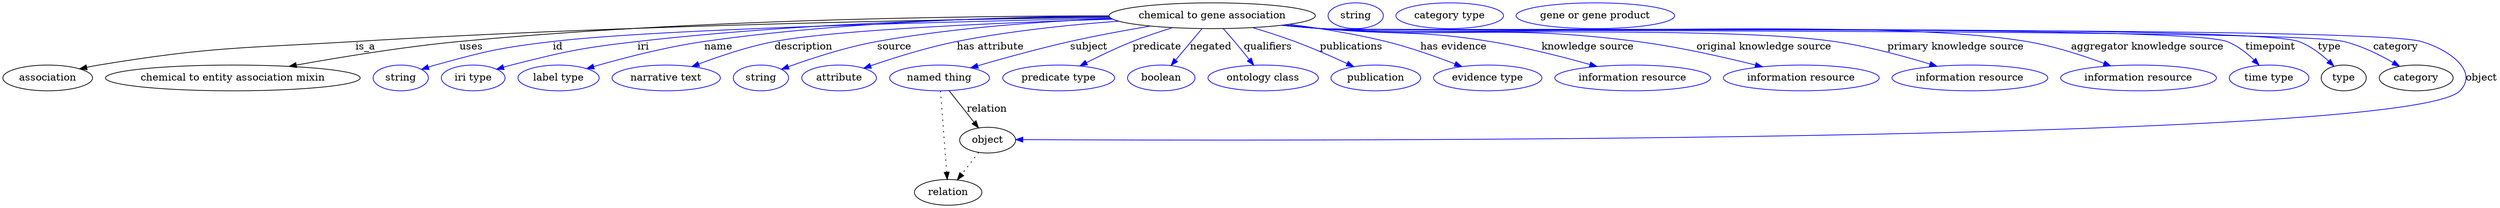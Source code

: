 digraph {
	graph [bb="0,0,3473.4,283"];
	node [label="\N"];
	"chemical to gene association"	[height=0.5,
		label="chemical to gene association",
		pos="1683.4,265",
		width=3.9899];
	association	[height=0.5,
		pos="62.394,178",
		width=1.7332];
	"chemical to gene association" -> association	[label=is_a,
		lp="505.39,221.5",
		pos="e,107.14,190.59 1540.6,262.7 1316.8,260.02 869.83,252.02 491.39,229 332.35,219.32 291.65,221.7 134.39,196 128.71,195.07 122.81,193.95 \
116.94,192.72"];
	"chemical to entity association mixin"	[height=0.5,
		pos="320.39,178",
		width=4.9287];
	"chemical to gene association" -> "chemical to entity association mixin"	[label=uses,
		lp="652.89,221.5",
		pos="e,398.94,194.2 1539.5,264.8 1337.4,264.65 957.98,259.7 636.39,229 559.11,221.62 472.02,207.4 408.87,196"];
	id	[color=blue,
		height=0.5,
		label=string,
		pos="554.39,178",
		width=1.0652];
	"chemical to gene association" -> id	[color=blue,
		label=id,
		lp="773.39,221.5",
		pos="e,583.37,190.01 1542.5,261.39 1323.7,256.86 912.24,246.34 766.39,229 692.56,220.22 674.06,215.79 602.39,196 599.28,195.14 596.08,\
194.18 592.89,193.17",
		style=solid];
	iri	[color=blue,
		height=0.5,
		label="iri type",
		pos="655.39,178",
		width=1.2277];
	"chemical to gene association" -> iri	[color=blue,
		label=iri,
		lp="891.39,221.5",
		pos="e,688.01,190.16 1539.8,263.87 1379.3,262.3 1112,255.41 883.39,229 804.77,219.91 785.11,215.46 708.39,196 704.97,195.13 701.43,194.16 \
697.9,193.14",
		style=solid];
	name	[color=blue,
		height=0.5,
		label="label type",
		pos="774.39,178",
		width=1.5707];
	"chemical to gene association" -> name	[color=blue,
		label=name,
		lp="995.39,221.5",
		pos="e,813.22,191.1 1544.6,260.28 1370.3,255.05 1081.3,244.42 975.39,229 922.58,221.31 863.44,205.73 823.07,193.99",
		style=solid];
	description	[color=blue,
		height=0.5,
		label="narrative text",
		pos="924.39,178",
		width=2.0943];
	"chemical to gene association" -> description	[color=blue,
		label=description,
		lp="1113.9,221.5",
		pos="e,960.1,193.99 1544.7,260.32 1393.1,255.54 1160.3,245.76 1073.4,229 1037.6,222.11 998.69,208.82 969.58,197.67",
		style=solid];
	source	[color=blue,
		height=0.5,
		label=string,
		pos="1056.4,178",
		width=1.0652];
	"chemical to gene association" -> source	[color=blue,
		label=source,
		lp="1240.4,221.5",
		pos="e,1084.8,190.21 1543,261.13 1449.7,257.35 1325,248.7 1216.4,229 1173.6,221.23 1126.2,205.48 1094.2,193.72",
		style=solid];
	"has attribute"	[color=blue,
		height=0.5,
		label=attribute,
		pos="1164.4,178",
		width=1.4443];
	"chemical to gene association" -> "has attribute"	[color=blue,
		label="has attribute",
		lp="1374.4,221.5",
		pos="e,1198.5,191.66 1552.7,257.42 1485,252.43 1401.2,243.8 1327.4,229 1286.2,220.75 1240.6,206.29 1208.2,195.04",
		style=solid];
	subject	[color=blue,
		height=0.5,
		label="named thing",
		pos="1304.4,178",
		width=1.9318];
	"chemical to gene association" -> subject	[color=blue,
		label=subject,
		lp="1511.4,221.5",
		pos="e,1347.6,192.18 1596.8,250.52 1562,244.63 1521.7,237.19 1485.4,229 1441.9,219.18 1393.3,205.6 1357.4,195.07",
		style=solid];
	predicate	[color=blue,
		height=0.5,
		label="predicate type",
		pos="1470.4,178",
		width=2.1665];
	"chemical to gene association" -> predicate	[color=blue,
		label=predicate,
		lp="1606.4,221.5",
		pos="e,1499.8,194.86 1628.1,248.34 1610.1,242.79 1590.2,236.13 1572.4,229 1550.8,220.37 1527.5,209.11 1508.7,199.45",
		style=solid];
	negated	[color=blue,
		height=0.5,
		label=boolean,
		pos="1613.4,178",
		width=1.2999];
	"chemical to gene association" -> negated	[color=blue,
		label=negated,
		lp="1682.4,221.5",
		pos="e,1626.8,195.31 1669.2,246.8 1658.9,234.23 1644.7,217.01 1633.2,203.08",
		style=solid];
	qualifiers	[color=blue,
		height=0.5,
		label="ontology class",
		pos="1754.4,178",
		width=2.1304];
	"chemical to gene association" -> qualifiers	[color=blue,
		label=qualifiers,
		lp="1761.9,221.5",
		pos="e,1741.7,195.93 1699.6,246.79 1704.8,241.2 1710.4,234.91 1715.4,229 1722.1,221.01 1729.3,212.07 1735.5,203.97",
		style=solid];
	publications	[color=blue,
		height=0.5,
		label=publication,
		pos="1911.4,178",
		width=1.7332];
	"chemical to gene association" -> publications	[color=blue,
		label=publications,
		lp="1878.4,221.5",
		pos="e,1880.9,193.86 1740.2,248.42 1759.2,242.8 1780.4,236.08 1799.4,229 1823.8,219.91 1850.4,208.1 1871.6,198.24",
		style=solid];
	"has evidence"	[color=blue,
		height=0.5,
		label="evidence type",
		pos="2067.4,178",
		width=2.0943];
	"chemical to gene association" -> "has evidence"	[color=blue,
		label="has evidence",
		lp="2020.9,221.5",
		pos="e,2031.5,193.96 1791.3,253.1 1833.8,247.61 1882.7,239.77 1926.4,229 1959,220.96 1994.5,208.31 2021.8,197.75",
		style=solid];
	"knowledge source"	[color=blue,
		height=0.5,
		label="information resource",
		pos="2269.4,178",
		width=3.015];
	"chemical to gene association" -> "knowledge source"	[color=blue,
		label="knowledge source",
		lp="2207.9,221.5",
		pos="e,2219.8,194.02 1785,252.22 1802.1,250.37 1819.8,248.56 1836.4,247 1940.7,237.21 1968,245.89 2071.4,229 2118.7,221.28 2171.2,207.79 \
2210.2,196.77",
		style=solid];
	"original knowledge source"	[color=blue,
		height=0.5,
		label="information resource",
		pos="2504.4,178",
		width=3.015];
	"chemical to gene association" -> "original knowledge source"	[color=blue,
		label="original knowledge source",
		lp="2453.4,221.5",
		pos="e,2450,193.73 1782.9,251.93 1800.7,250.06 1819.1,248.32 1836.4,247 2031.6,232.18 2082.3,254.06 2276.4,229 2332.4,221.77 2394.9,207.61 \
2440.3,196.2",
		style=solid];
	"primary knowledge source"	[color=blue,
		height=0.5,
		label="information resource",
		pos="2739.4,178",
		width=3.015];
	"chemical to gene association" -> "primary knowledge source"	[color=blue,
		label="primary knowledge source",
		lp="2720.4,221.5",
		pos="e,2693.7,194.4 1781.6,251.83 1799.8,249.93 1818.7,248.21 1836.4,247 1995,236.21 2394.1,251.58 2551.4,229 2596.8,222.48 2647,208.8 \
2684.1,197.39",
		style=solid];
	"aggregator knowledge source"	[color=blue,
		height=0.5,
		label="information resource",
		pos="2974.4,178",
		width=3.015];
	"chemical to gene association" -> "aggregator knowledge source"	[color=blue,
		label="aggregator knowledge source",
		lp="2986.9,221.5",
		pos="e,2936,194.88 1781.2,251.77 1799.5,249.87 1818.5,248.15 1836.4,247 2054.4,232.92 2603.9,264.92 2819.4,229 2856.3,222.85 2896.4,209.72 \
2926.6,198.46",
		style=solid];
	timepoint	[color=blue,
		height=0.5,
		label="time type",
		pos="3156.4,178",
		width=1.5346];
	"chemical to gene association" -> timepoint	[color=blue,
		label=timepoint,
		lp="3158.4,221.5",
		pos="e,3142.3,195.93 1780.8,251.75 1799.2,249.84 1818.4,248.13 1836.4,247 1906.3,242.63 3031.8,253.59 3097.4,229 3111.6,223.67 3124.8,\
213.28 3135.1,203.35",
		style=solid];
	type	[height=0.5,
		pos="3260.4,178",
		width=0.86659];
	"chemical to gene association" -> type	[color=blue,
		label=type,
		lp="3240.4,221.5",
		pos="e,3246.6,194.49 1780.8,251.74 1799.2,249.83 1818.4,248.12 1836.4,247 1911.9,242.32 3126.2,254.36 3197.4,229 3213.2,223.37 3228.1,\
211.99 3239.4,201.52",
		style=solid];
	category	[height=0.5,
		pos="3361.4,178",
		width=1.4263];
	"chemical to gene association" -> category	[color=blue,
		label=category,
		lp="3332.9,221.5",
		pos="e,3338.1,194.33 1780.8,251.73 1799.2,249.82 1818.4,248.11 1836.4,247 1915.4,242.13 3183.5,247.51 3260.4,229 3284.9,223.11 3310.2,\
210.52 3329.4,199.44",
		style=solid];
	object	[height=0.5,
		pos="1371.4,91",
		width=1.0832];
	"chemical to gene association" -> object	[color=blue,
		label=object,
		lp="3451.4,178",
		pos="e,1410.4,91.773 1780.8,251.72 1799.2,249.81 1818.4,248.1 1836.4,247 1921.4,241.79 3286.7,252.88 3368.4,229 3405.5,218.15 3448.3,\
187.79 3421.4,160 3349.6,85.817 1726,90.231 1420.7,91.721",
		style=solid];
	subject -> object	[label=relation,
		lp="1370.4,134.5",
		pos="e,1358.6,108.18 1317.6,160.21 1327.5,147.71 1341.1,130.45 1352.1,116.43"];
	relation	[height=0.5,
		pos="1316.4,18",
		width=1.2999];
	subject -> relation	[pos="e,1315.1,36.188 1305.7,159.79 1307.8,132.48 1311.8,78.994 1314.3,46.38",
		style=dotted];
	association_type	[color=blue,
		height=0.5,
		label=string,
		pos="1883.4,265",
		width=1.0652];
	association_category	[color=blue,
		height=0.5,
		label="category type",
		pos="2014.4,265",
		width=2.0762];
	object -> relation	[pos="e,1329.2,35.54 1358.9,73.889 1352,64.939 1343.2,53.617 1335.4,43.584",
		style=dotted];
	"chemical to gene association_object"	[color=blue,
		height=0.5,
		label="gene or gene product",
		pos="2217.4,265",
		width=3.0692];
}

